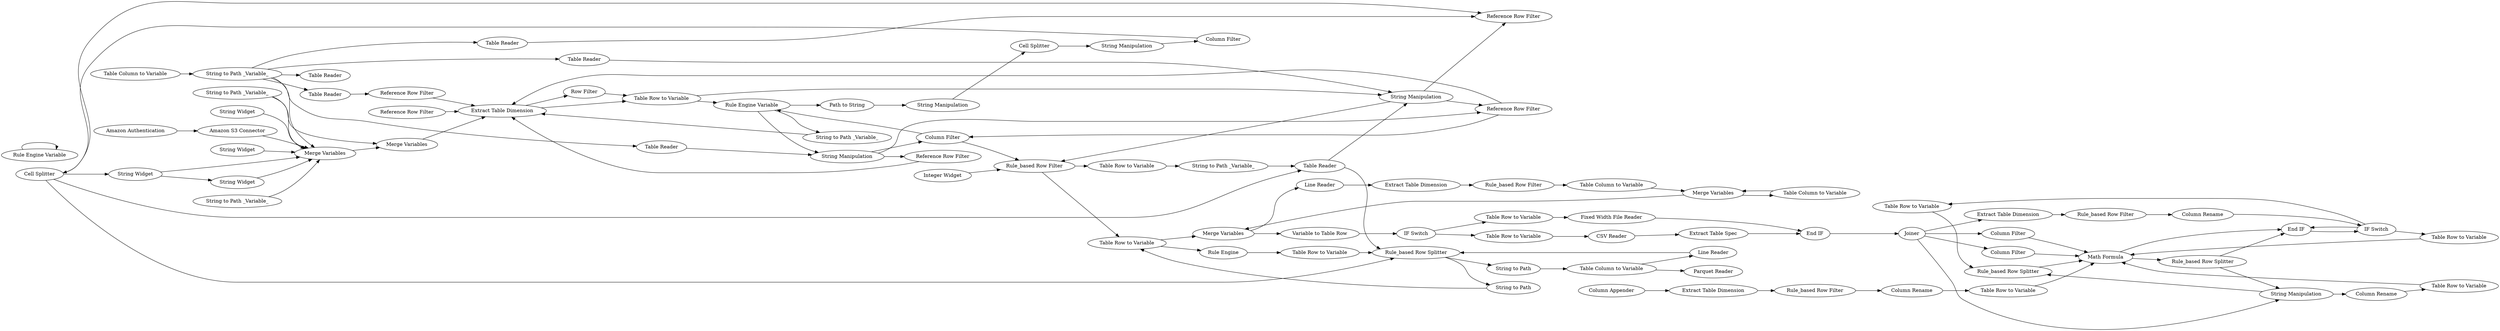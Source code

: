 digraph {
	112 -> 127
	134 -> 136
	137 -> 137
	34 -> 18
	37 -> 34
	33 -> 66
	66 -> 88
	59 -> 58
	96 -> 105
	129 -> 131
	107 -> 117
	55 -> 21
	33 -> 34
	76 -> 89
	117 -> 118
	87 -> 100
	49 -> 36
	133 -> 134
	122 -> 123
	75 -> 77
	124 -> 130
	100 -> 101
	75 -> 78
	83 -> 85
	104 -> 106
	106 -> 102
	55 -> 48
	103 -> 96
	36 -> 39
	17 -> 65
	32 -> 29
	97 -> 119
	48 -> 49
	30 -> 36
	135 -> 130
	50 -> 49
	35 -> 36
	125 -> 124
	50 -> 48
	119 -> 130
	32 -> 30
	36 -> 37
	55 -> 23
	130 -> 129
	84 -> 85
	88 -> 87
	55 -> 19
	31 -> 29
	31 -> 24
	97 -> 107
	67 -> 68
	131 -> 132
	42 -> 48
	132 -> 135
	120 -> 130
	127 -> 130
	2 -> 1
	13 -> 14
	55 -> 20
	80 -> 82
	132 -> 131
	78 -> 88
	121 -> 122
	12 -> 13
	39 -> 37
	46 -> 48
	118 -> 132
	82 -> 84
	132 -> 112
	66 -> 67
	26 -> 36
	105 -> 102
	59 -> 48
	88 -> 90
	19 -> 24
	32 -> 33
	65 -> 75
	37 -> 31
	55 -> 22
	92 -> 75
	28 -> 36
	60 -> 48
	87 -> 72
	97 -> 120
	90 -> 92
	85 -> 87
	136 -> 130
	17 -> 24
	34 -> 35
	97 -> 133
	17 -> 59
	123 -> 125
	101 -> 103
	58 -> 48
	54 -> 55
	129 -> 133
	14 -> 15
	77 -> 76
	76 -> 71
	18 -> 12
	29 -> 33
	72 -> 80
	34 -> 32
	130 -> 131
	102 -> 97
	1 -> 48
	23 -> 32
	15 -> 17
	85 -> 83
	133 -> 127
	101 -> 104
	65 -> 31
	29 -> 36
	20 -> 28
	17 -> 75
	31 -> 66
	68 -> 65
	21 -> 31
	71 -> 75
	95 -> 66
	103 [label="Table Row to Variable"]
	136 [label="Table Row to Variable"]
	26 [label="Reference Row Filter"]
	129 [label="Rule_based Row Splitter"]
	12 [label="String Manipulation"]
	75 [label="Rule_based Row Splitter"]
	68 [label="String to Path _Variable_"]
	28 [label="Reference Row Filter"]
	23 [label="Table Reader"]
	135 [label="Table Row to Variable"]
	134 [label="Column Rename"]
	107 [label="Extract Table Dimension"]
	120 [label="Column Filter"]
	29 [label="Reference Row Filter"]
	118 [label="Column Rename"]
	97 [label=Joiner]
	58 [label="String Widget"]
	122 [label="Extract Table Dimension"]
	105 [label="Extract Table Spec"]
	92 [label="Table Row to Variable"]
	137 [label="Rule Engine Variable"]
	119 [label="Column Filter"]
	54 [label="Table Column to Variable"]
	125 [label="Column Rename"]
	1 [label="Amazon S3 Connector"]
	22 [label="Table Reader"]
	60 [label="String Widget"]
	13 [label="Cell Splitter"]
	96 [label="CSV Reader"]
	104 [label="Table Row to Variable"]
	102 [label="End IF"]
	71 [label="Line Reader"]
	88 [label="Table Row to Variable"]
	80 [label="Extract Table Dimension"]
	39 [label="Row Filter"]
	132 [label="IF Switch"]
	55 [label="String to Path _Variable_"]
	18 [label="Path to String"]
	21 [label="Table Reader"]
	121 [label="Column Appender"]
	19 [label="Table Reader"]
	24 [label="Reference Row Filter"]
	131 [label="End IF"]
	15 [label="Column Filter"]
	59 [label="String Widget"]
	123 [label="Rule_based Row Filter"]
	90 [label="Rule Engine"]
	72 [label="Line Reader"]
	77 [label="String to Path"]
	124 [label="Table Row to Variable"]
	14 [label="String Manipulation"]
	117 [label="Rule_based Row Filter"]
	83 [label="Table Column to Variable"]
	35 [label="String to Path _Variable_"]
	82 [label="Rule_based Row Filter"]
	65 [label="Table Reader"]
	46 [label="String to Path _Variable_"]
	30 [label="Reference Row Filter"]
	133 [label="String Manipulation"]
	89 [label="Parquet Reader"]
	17 [label="Cell Splitter"]
	78 [label="String to Path"]
	49 [label="Merge Variables"]
	84 [label="Table Column to Variable"]
	31 [label="String Manipulation"]
	85 [label="Merge Variables"]
	48 [label="Merge Variables"]
	50 [label="String to Path _Variable_"]
	112 [label="Table Row to Variable"]
	42 [label="String Widget"]
	87 [label="Merge Variables"]
	127 [label="Rule_based Row Splitter"]
	67 [label="Table Row to Variable"]
	101 [label="IF Switch"]
	76 [label="Table Column to Variable"]
	100 [label="Variable to Table Row"]
	106 [label="Fixed Width File Reader"]
	20 [label="Table Reader"]
	34 [label="Rule Engine Variable"]
	66 [label="Rule_based Row Filter"]
	36 [label="Extract Table Dimension"]
	130 [label="Math Formula"]
	95 [label="Integer Widget"]
	33 [label="Column Filter"]
	32 [label="String Manipulation"]
	2 [label="Amazon Authentication"]
	37 [label="Table Row to Variable"]
	rankdir=LR
}
